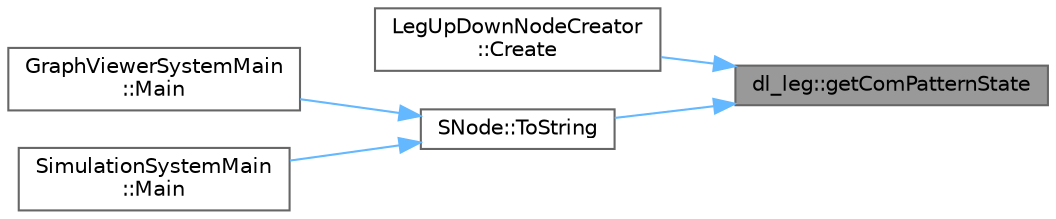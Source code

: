 digraph "dl_leg::getComPatternState"
{
 // LATEX_PDF_SIZE
  bgcolor="transparent";
  edge [fontname=Helvetica,fontsize=10,labelfontname=Helvetica,labelfontsize=10];
  node [fontname=Helvetica,fontsize=10,shape=box,height=0.2,width=0.4];
  rankdir="RL";
  Node1 [id="Node000001",label="dl_leg::getComPatternState",height=0.2,width=0.4,color="gray40", fillcolor="grey60", style="filled", fontcolor="black",tooltip="現在の脚状態から重心パターンを取得する．"];
  Node1 -> Node2 [id="edge1_Node000001_Node000002",dir="back",color="steelblue1",style="solid",tooltip=" "];
  Node2 [id="Node000002",label="LegUpDownNodeCreator\l::Create",height=0.2,width=0.4,color="grey40", fillcolor="white", style="filled",URL="$class_leg_up_down_node_creator.html#a3b56cbc29dff2595c55b551a830a0b30",tooltip="現在のノードから次のノード群を生成する"];
  Node1 -> Node3 [id="edge2_Node000001_Node000003",dir="back",color="steelblue1",style="solid",tooltip=" "];
  Node3 [id="Node000003",label="SNode::ToString",height=0.2,width=0.4,color="grey40", fillcolor="white", style="filled",URL="$struct_s_node.html#afecbd8c0856929090afd022a4c7247eb",tooltip="ノードの情報を文字列に変換する関数．   デバッグ用に詳細な情報を出力する．"];
  Node3 -> Node4 [id="edge3_Node000003_Node000004",dir="back",color="steelblue1",style="solid",tooltip=" "];
  Node4 [id="Node000004",label="GraphViewerSystemMain\l::Main",height=0.2,width=0.4,color="grey40", fillcolor="white", style="filled",URL="$class_graph_viewer_system_main.html#abe0b743b08c1b9e9970bdc7cd0a63b6b",tooltip="メイン関数"];
  Node3 -> Node5 [id="edge4_Node000003_Node000005",dir="back",color="steelblue1",style="solid",tooltip=" "];
  Node5 [id="Node000005",label="SimulationSystemMain\l::Main",height=0.2,width=0.4,color="grey40", fillcolor="white", style="filled",URL="$class_simulation_system_main.html#adb7b220bc2f5e2c55bd49e25b8c9345d",tooltip="いままでint mainで行われた処理をまとめたもの．   目標地点へ着くか，歩容計画に失敗した場合に，シミュレーションを終える．   また，規定の回数シミュレーションしたら終了する．"];
}
